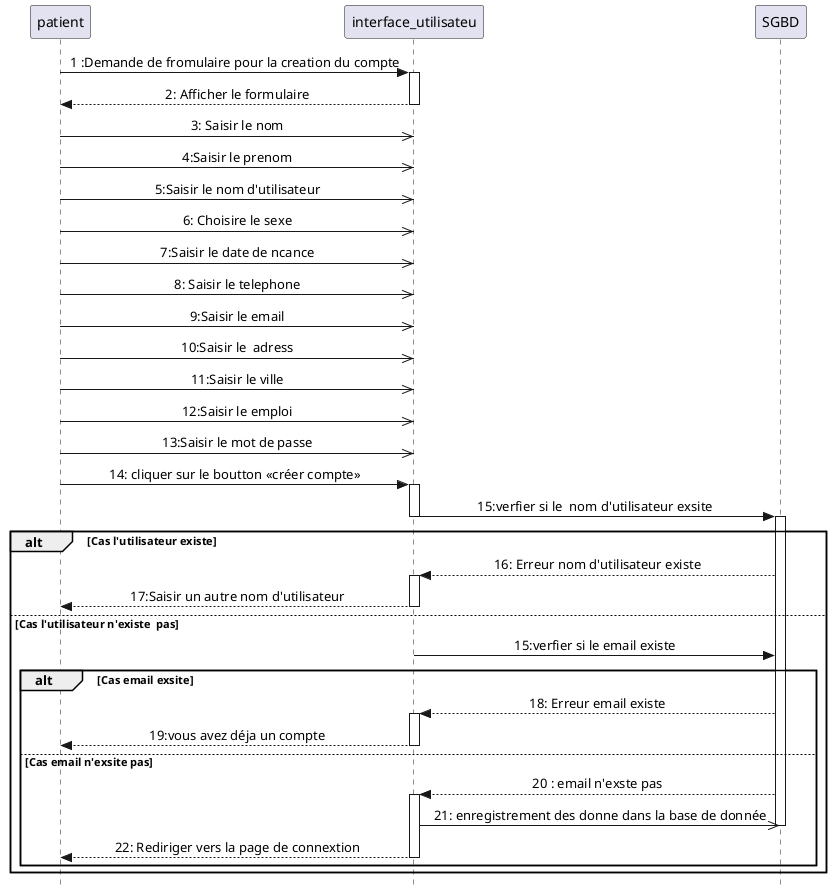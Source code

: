 @startuml cree_compte
    skinparam style strictuml
    skinparam SequenceMessageAlignment center
    patient -> interface_utilisateu : 1 :Demande de fromulaire pour la creation du compte
    activate interface_utilisateu
    interface_utilisateu -->patient:2: Afficher le formulaire
    deactivate interface_utilisateu
    patient ->> interface_utilisateu : 3: Saisir le nom
    patient ->> interface_utilisateu : 4:Saisir le prenom
    patient ->> interface_utilisateu : 5:Saisir le nom d'utilisateur
    patient ->> interface_utilisateu :6: Choisire le sexe
    patient ->> interface_utilisateu : 7:Saisir le date de ncance
    patient ->> interface_utilisateu :8: Saisir le telephone
    patient ->> interface_utilisateu : 9:Saisir le email
    patient ->> interface_utilisateu : 10:Saisir le  adress
    patient ->> interface_utilisateu : 11:Saisir le ville
    patient ->> interface_utilisateu : 12:Saisir le emploi
    patient ->> interface_utilisateu : 13:Saisir le mot de passe
    patient -> interface_utilisateu : 14: cliquer sur le boutton <<créer compte>>
    activate interface_utilisateu
    interface_utilisateu -> SGBD : 15:verfier si le  nom d'utilisateur exsite
    deactivate interface_utilisateu
    activate SGBD
    alt Cas l'utilisateur existe 
        SGBD --> interface_utilisateu :16: Erreur nom d'utilisateur existe
        activate interface_utilisateu
        interface_utilisateu --> patient : 17:Saisir un autre nom d'utilisateur
        
        deactivate interface_utilisateu
    else  Cas l'utilisateur n'existe  pas
        interface_utilisateu -> SGBD : 15:verfier si le email existe
        alt  Cas email exsite
            SGBD --> interface_utilisateu :18: Erreur email existe
            activate interface_utilisateu
            interface_utilisateu --> patient : 19:vous avez déja un compte
            deactivate interface_utilisateu
        else Cas email n'exsite pas
            SGBD --> interface_utilisateu : 20 : email n'exste pas
            activate interface_utilisateu
            interface_utilisateu ->> SGBD :21: enregistrement des donne dans la base de donnée
            deactivate SGBD
            interface_utilisateu --> patient :22: Rediriger vers la page de connextion
            deactivate interface_utilisateu
        end
        
    end 
@enduml
